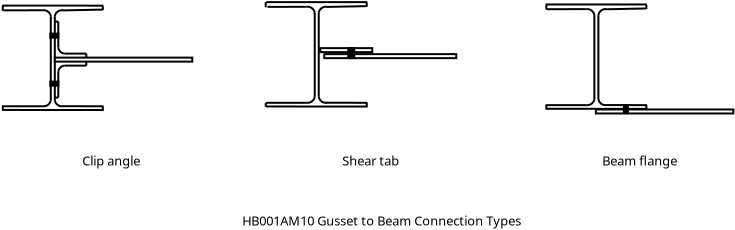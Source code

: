 <?xml version="1.0" encoding="UTF-8"?>
<dia:diagram xmlns:dia="http://www.lysator.liu.se/~alla/dia/">
  <dia:layer name="Background" visible="true" active="true">
    <dia:object type="Standard - Text" version="1" id="O0">
      <dia:attribute name="obj_pos">
        <dia:point val="21,12"/>
      </dia:attribute>
      <dia:attribute name="obj_bb">
        <dia:rectangle val="21,11.36;23.767,12.133"/>
      </dia:attribute>
      <dia:attribute name="text">
        <dia:composite type="text">
          <dia:attribute name="string">
            <dia:string>#Clip angle#</dia:string>
          </dia:attribute>
          <dia:attribute name="font">
            <dia:font family="sans" style="0" name="Helvetica"/>
          </dia:attribute>
          <dia:attribute name="height">
            <dia:real val="0.8"/>
          </dia:attribute>
          <dia:attribute name="pos">
            <dia:point val="21,12"/>
          </dia:attribute>
          <dia:attribute name="color">
            <dia:color val="#000000"/>
          </dia:attribute>
          <dia:attribute name="alignment">
            <dia:enum val="0"/>
          </dia:attribute>
        </dia:composite>
      </dia:attribute>
      <dia:attribute name="valign">
        <dia:enum val="3"/>
      </dia:attribute>
    </dia:object>
    <dia:object type="Standard - Line" version="0" id="O1">
      <dia:attribute name="obj_pos">
        <dia:point val="16.991,9.217"/>
      </dia:attribute>
      <dia:attribute name="obj_bb">
        <dia:rectangle val="16.941,9.166;22.12,9.271"/>
      </dia:attribute>
      <dia:attribute name="conn_endpoints">
        <dia:point val="16.991,9.217"/>
        <dia:point val="22.07,9.221"/>
      </dia:attribute>
      <dia:attribute name="numcp">
        <dia:int val="1"/>
      </dia:attribute>
    </dia:object>
    <dia:object type="Standard - Line" version="0" id="O2">
      <dia:attribute name="obj_pos">
        <dia:point val="17,4"/>
      </dia:attribute>
      <dia:attribute name="obj_bb">
        <dia:rectangle val="16.95,3.95;22.104,4.051"/>
      </dia:attribute>
      <dia:attribute name="conn_endpoints">
        <dia:point val="17,4"/>
        <dia:point val="22.054,4.001"/>
      </dia:attribute>
      <dia:attribute name="numcp">
        <dia:int val="1"/>
      </dia:attribute>
    </dia:object>
    <dia:object type="Standard - Line" version="0" id="O3">
      <dia:attribute name="obj_pos">
        <dia:point val="19.425,4.532"/>
      </dia:attribute>
      <dia:attribute name="obj_bb">
        <dia:rectangle val="19.375,4.482;19.475,8.782"/>
      </dia:attribute>
      <dia:attribute name="conn_endpoints">
        <dia:point val="19.425,4.532"/>
        <dia:point val="19.425,8.732"/>
      </dia:attribute>
      <dia:attribute name="numcp">
        <dia:int val="1"/>
      </dia:attribute>
    </dia:object>
    <dia:object type="Standard - Line" version="0" id="O4">
      <dia:attribute name="obj_pos">
        <dia:point val="19.625,4.532"/>
      </dia:attribute>
      <dia:attribute name="obj_bb">
        <dia:rectangle val="19.575,4.482;19.675,8.782"/>
      </dia:attribute>
      <dia:attribute name="conn_endpoints">
        <dia:point val="19.625,4.532"/>
        <dia:point val="19.625,8.732"/>
      </dia:attribute>
      <dia:attribute name="numcp">
        <dia:int val="1"/>
      </dia:attribute>
    </dia:object>
    <dia:object type="Standard - Line" version="0" id="O5">
      <dia:attribute name="obj_pos">
        <dia:point val="17.059,4.238"/>
      </dia:attribute>
      <dia:attribute name="obj_bb">
        <dia:rectangle val="17.009,4.182;19.076,4.288"/>
      </dia:attribute>
      <dia:attribute name="conn_endpoints">
        <dia:point val="17.059,4.238"/>
        <dia:point val="19.025,4.232"/>
      </dia:attribute>
      <dia:attribute name="numcp">
        <dia:int val="1"/>
      </dia:attribute>
    </dia:object>
    <dia:object type="Standard - Line" version="0" id="O6">
      <dia:attribute name="obj_pos">
        <dia:point val="20.009,4.24"/>
      </dia:attribute>
      <dia:attribute name="obj_bb">
        <dia:rectangle val="19.958,4.149;22.051,4.291"/>
      </dia:attribute>
      <dia:attribute name="conn_endpoints">
        <dia:point val="20.009,4.24"/>
        <dia:point val="22,4.2"/>
      </dia:attribute>
      <dia:attribute name="numcp">
        <dia:int val="1"/>
      </dia:attribute>
    </dia:object>
    <dia:object type="Standard - Arc" version="0" id="O7">
      <dia:attribute name="obj_pos">
        <dia:point val="19.025,4.232"/>
      </dia:attribute>
      <dia:attribute name="obj_bb">
        <dia:rectangle val="18.955,4.162;19.495,4.602"/>
      </dia:attribute>
      <dia:attribute name="conn_endpoints">
        <dia:point val="19.025,4.232"/>
        <dia:point val="19.425,4.532"/>
      </dia:attribute>
      <dia:attribute name="curve_distance">
        <dia:real val="-0.1"/>
      </dia:attribute>
      <dia:attribute name="line_width">
        <dia:real val="0.1"/>
      </dia:attribute>
    </dia:object>
    <dia:object type="Standard - Arc" version="0" id="O8">
      <dia:attribute name="obj_pos">
        <dia:point val="19.625,4.532"/>
      </dia:attribute>
      <dia:attribute name="obj_bb">
        <dia:rectangle val="19.555,4.162;20.095,4.602"/>
      </dia:attribute>
      <dia:attribute name="conn_endpoints">
        <dia:point val="19.625,4.532"/>
        <dia:point val="20.025,4.232"/>
      </dia:attribute>
      <dia:attribute name="curve_distance">
        <dia:real val="-0.1"/>
      </dia:attribute>
      <dia:attribute name="line_width">
        <dia:real val="0.1"/>
      </dia:attribute>
    </dia:object>
    <dia:object type="Standard - Line" version="0" id="O9">
      <dia:attribute name="obj_pos">
        <dia:point val="16.985,9.033"/>
      </dia:attribute>
      <dia:attribute name="obj_bb">
        <dia:rectangle val="16.935,8.982;19.075,9.083"/>
      </dia:attribute>
      <dia:attribute name="conn_endpoints">
        <dia:point val="16.985,9.033"/>
        <dia:point val="19.025,9.032"/>
      </dia:attribute>
      <dia:attribute name="numcp">
        <dia:int val="1"/>
      </dia:attribute>
    </dia:object>
    <dia:object type="Standard - Line" version="0" id="O10">
      <dia:attribute name="obj_pos">
        <dia:point val="19.998,9.029"/>
      </dia:attribute>
      <dia:attribute name="obj_bb">
        <dia:rectangle val="19.948,8.979;22.107,9.083"/>
      </dia:attribute>
      <dia:attribute name="conn_endpoints">
        <dia:point val="19.998,9.029"/>
        <dia:point val="22.056,9.033"/>
      </dia:attribute>
      <dia:attribute name="numcp">
        <dia:int val="1"/>
      </dia:attribute>
    </dia:object>
    <dia:object type="Standard - Arc" version="0" id="O11">
      <dia:attribute name="obj_pos">
        <dia:point val="19.025,9.032"/>
      </dia:attribute>
      <dia:attribute name="obj_bb">
        <dia:rectangle val="18.955,8.662;19.495,9.102"/>
      </dia:attribute>
      <dia:attribute name="conn_endpoints">
        <dia:point val="19.025,9.032"/>
        <dia:point val="19.425,8.732"/>
      </dia:attribute>
      <dia:attribute name="curve_distance">
        <dia:real val="0.1"/>
      </dia:attribute>
      <dia:attribute name="line_width">
        <dia:real val="0.1"/>
      </dia:attribute>
    </dia:object>
    <dia:object type="Standard - Arc" version="0" id="O12">
      <dia:attribute name="obj_pos">
        <dia:point val="19.625,8.732"/>
      </dia:attribute>
      <dia:attribute name="obj_bb">
        <dia:rectangle val="19.555,8.662;20.095,9.102"/>
      </dia:attribute>
      <dia:attribute name="conn_endpoints">
        <dia:point val="19.625,8.732"/>
        <dia:point val="20.025,9.032"/>
      </dia:attribute>
      <dia:attribute name="curve_distance">
        <dia:real val="0.1"/>
      </dia:attribute>
      <dia:attribute name="line_width">
        <dia:real val="0.1"/>
      </dia:attribute>
    </dia:object>
    <dia:object type="Standard - Line" version="0" id="O13">
      <dia:attribute name="obj_pos">
        <dia:point val="17.025,9.032"/>
      </dia:attribute>
      <dia:attribute name="obj_bb">
        <dia:rectangle val="16.975,8.982;17.075,9.282"/>
      </dia:attribute>
      <dia:attribute name="conn_endpoints">
        <dia:point val="17.025,9.032"/>
        <dia:point val="17.025,9.232"/>
      </dia:attribute>
      <dia:attribute name="numcp">
        <dia:int val="1"/>
      </dia:attribute>
    </dia:object>
    <dia:object type="Standard - Line" version="0" id="O14">
      <dia:attribute name="obj_pos">
        <dia:point val="22.025,9.032"/>
      </dia:attribute>
      <dia:attribute name="obj_bb">
        <dia:rectangle val="21.975,8.982;22.075,9.282"/>
      </dia:attribute>
      <dia:attribute name="conn_endpoints">
        <dia:point val="22.025,9.032"/>
        <dia:point val="22.025,9.232"/>
      </dia:attribute>
      <dia:attribute name="numcp">
        <dia:int val="1"/>
      </dia:attribute>
    </dia:object>
    <dia:object type="Standard - Line" version="0" id="O15">
      <dia:attribute name="obj_pos">
        <dia:point val="17.025,3.994"/>
      </dia:attribute>
      <dia:attribute name="obj_bb">
        <dia:rectangle val="16.97,3.943;17.076,4.312"/>
      </dia:attribute>
      <dia:attribute name="conn_endpoints">
        <dia:point val="17.025,3.994"/>
        <dia:point val="17.021,4.261"/>
      </dia:attribute>
      <dia:attribute name="numcp">
        <dia:int val="1"/>
      </dia:attribute>
    </dia:object>
    <dia:object type="Standard - Line" version="0" id="O16">
      <dia:attribute name="obj_pos">
        <dia:point val="22.025,4.032"/>
      </dia:attribute>
      <dia:attribute name="obj_bb">
        <dia:rectangle val="21.975,3.982;22.075,4.282"/>
      </dia:attribute>
      <dia:attribute name="conn_endpoints">
        <dia:point val="22.025,4.032"/>
        <dia:point val="22.025,4.232"/>
      </dia:attribute>
      <dia:attribute name="numcp">
        <dia:int val="1"/>
      </dia:attribute>
    </dia:object>
    <dia:object type="Standard - Box" version="0" id="O17">
      <dia:attribute name="obj_pos">
        <dia:point val="19.625,6.6"/>
      </dia:attribute>
      <dia:attribute name="obj_bb">
        <dia:rectangle val="19.575,6.55;26.55,6.85"/>
      </dia:attribute>
      <dia:attribute name="elem_corner">
        <dia:point val="19.625,6.6"/>
      </dia:attribute>
      <dia:attribute name="elem_width">
        <dia:real val="6.875"/>
      </dia:attribute>
      <dia:attribute name="elem_height">
        <dia:real val="0.2"/>
      </dia:attribute>
      <dia:attribute name="show_background">
        <dia:boolean val="true"/>
      </dia:attribute>
    </dia:object>
    <dia:object type="Standard - Line" version="0" id="O18">
      <dia:attribute name="obj_pos">
        <dia:point val="19.8,4.8"/>
      </dia:attribute>
      <dia:attribute name="obj_bb">
        <dia:rectangle val="19.75,4.75;19.85,6.15"/>
      </dia:attribute>
      <dia:attribute name="conn_endpoints">
        <dia:point val="19.8,4.8"/>
        <dia:point val="19.8,6.1"/>
      </dia:attribute>
      <dia:attribute name="numcp">
        <dia:int val="1"/>
      </dia:attribute>
    </dia:object>
    <dia:object type="Standard - Line" version="0" id="O19">
      <dia:attribute name="obj_pos">
        <dia:point val="19.8,7.3"/>
      </dia:attribute>
      <dia:attribute name="obj_bb">
        <dia:rectangle val="19.75,7.25;19.85,8.65"/>
      </dia:attribute>
      <dia:attribute name="conn_endpoints">
        <dia:point val="19.8,7.3"/>
        <dia:point val="19.8,8.6"/>
      </dia:attribute>
      <dia:attribute name="numcp">
        <dia:int val="1"/>
      </dia:attribute>
    </dia:object>
    <dia:object type="Standard - Line" version="0" id="O20">
      <dia:attribute name="obj_pos">
        <dia:point val="21.2,6.4"/>
      </dia:attribute>
      <dia:attribute name="obj_bb">
        <dia:rectangle val="20.05,6.35;21.25,6.45"/>
      </dia:attribute>
      <dia:attribute name="conn_endpoints">
        <dia:point val="21.2,6.4"/>
        <dia:point val="20.1,6.4"/>
      </dia:attribute>
      <dia:attribute name="numcp">
        <dia:int val="1"/>
      </dia:attribute>
    </dia:object>
    <dia:object type="Standard - Line" version="0" id="O21">
      <dia:attribute name="obj_pos">
        <dia:point val="21.2,7"/>
      </dia:attribute>
      <dia:attribute name="obj_bb">
        <dia:rectangle val="20.05,6.95;21.25,7.05"/>
      </dia:attribute>
      <dia:attribute name="conn_endpoints">
        <dia:point val="21.2,7"/>
        <dia:point val="20.1,7"/>
      </dia:attribute>
      <dia:attribute name="numcp">
        <dia:int val="1"/>
      </dia:attribute>
    </dia:object>
    <dia:object type="Standard - Arc" version="0" id="O22">
      <dia:attribute name="obj_pos">
        <dia:point val="19.8,6.1"/>
      </dia:attribute>
      <dia:attribute name="obj_bb">
        <dia:rectangle val="19.729,6.029;20.171,6.471"/>
      </dia:attribute>
      <dia:attribute name="conn_endpoints">
        <dia:point val="19.8,6.1"/>
        <dia:point val="20.1,6.4"/>
      </dia:attribute>
      <dia:attribute name="curve_distance">
        <dia:real val="0.071"/>
      </dia:attribute>
    </dia:object>
    <dia:object type="Standard - Arc" version="0" id="O23">
      <dia:attribute name="obj_pos">
        <dia:point val="20.1,7"/>
      </dia:attribute>
      <dia:attribute name="obj_bb">
        <dia:rectangle val="19.729,6.929;20.171,7.371"/>
      </dia:attribute>
      <dia:attribute name="conn_endpoints">
        <dia:point val="20.1,7"/>
        <dia:point val="19.8,7.3"/>
      </dia:attribute>
      <dia:attribute name="curve_distance">
        <dia:real val="0.071"/>
      </dia:attribute>
    </dia:object>
    <dia:object type="Standard - Line" version="0" id="O24">
      <dia:attribute name="obj_pos">
        <dia:point val="21.2,6.8"/>
      </dia:attribute>
      <dia:attribute name="obj_bb">
        <dia:rectangle val="21.15,6.75;21.25,7.05"/>
      </dia:attribute>
      <dia:attribute name="conn_endpoints">
        <dia:point val="21.2,6.8"/>
        <dia:point val="21.2,7"/>
      </dia:attribute>
      <dia:attribute name="numcp">
        <dia:int val="1"/>
      </dia:attribute>
    </dia:object>
    <dia:object type="Standard - Line" version="0" id="O25">
      <dia:attribute name="obj_pos">
        <dia:point val="21.2,6.4"/>
      </dia:attribute>
      <dia:attribute name="obj_bb">
        <dia:rectangle val="21.15,6.35;21.25,6.65"/>
      </dia:attribute>
      <dia:attribute name="conn_endpoints">
        <dia:point val="21.2,6.4"/>
        <dia:point val="21.2,6.6"/>
      </dia:attribute>
      <dia:attribute name="numcp">
        <dia:int val="1"/>
      </dia:attribute>
    </dia:object>
    <dia:object type="Standard - Line" version="0" id="O26">
      <dia:attribute name="obj_pos">
        <dia:point val="19.8,8.6"/>
      </dia:attribute>
      <dia:attribute name="obj_bb">
        <dia:rectangle val="19.55,8.55;19.85,8.65"/>
      </dia:attribute>
      <dia:attribute name="conn_endpoints">
        <dia:point val="19.8,8.6"/>
        <dia:point val="19.6,8.6"/>
      </dia:attribute>
      <dia:attribute name="numcp">
        <dia:int val="1"/>
      </dia:attribute>
    </dia:object>
    <dia:object type="Standard - Line" version="0" id="O27">
      <dia:attribute name="obj_pos">
        <dia:point val="19.8,4.8"/>
      </dia:attribute>
      <dia:attribute name="obj_bb">
        <dia:rectangle val="19.55,4.75;19.85,4.85"/>
      </dia:attribute>
      <dia:attribute name="conn_endpoints">
        <dia:point val="19.8,4.8"/>
        <dia:point val="19.6,4.8"/>
      </dia:attribute>
      <dia:attribute name="numcp">
        <dia:int val="1"/>
      </dia:attribute>
    </dia:object>
    <dia:object type="Standard - Box" version="0" id="O28">
      <dia:attribute name="obj_pos">
        <dia:point val="19.4,5.4"/>
      </dia:attribute>
      <dia:attribute name="obj_bb">
        <dia:rectangle val="19.35,5.35;19.85,5.65"/>
      </dia:attribute>
      <dia:attribute name="elem_corner">
        <dia:point val="19.4,5.4"/>
      </dia:attribute>
      <dia:attribute name="elem_width">
        <dia:real val="0.4"/>
      </dia:attribute>
      <dia:attribute name="elem_height">
        <dia:real val="0.2"/>
      </dia:attribute>
      <dia:attribute name="border_width">
        <dia:real val="0.1"/>
      </dia:attribute>
      <dia:attribute name="inner_color">
        <dia:color val="#000000"/>
      </dia:attribute>
      <dia:attribute name="show_background">
        <dia:boolean val="true"/>
      </dia:attribute>
    </dia:object>
    <dia:object type="Standard - Box" version="0" id="O29">
      <dia:attribute name="obj_pos">
        <dia:point val="19.4,7.8"/>
      </dia:attribute>
      <dia:attribute name="obj_bb">
        <dia:rectangle val="19.35,7.75;19.85,8.05"/>
      </dia:attribute>
      <dia:attribute name="elem_corner">
        <dia:point val="19.4,7.8"/>
      </dia:attribute>
      <dia:attribute name="elem_width">
        <dia:real val="0.4"/>
      </dia:attribute>
      <dia:attribute name="elem_height">
        <dia:real val="0.2"/>
      </dia:attribute>
      <dia:attribute name="border_width">
        <dia:real val="0.1"/>
      </dia:attribute>
      <dia:attribute name="inner_color">
        <dia:color val="#000000"/>
      </dia:attribute>
      <dia:attribute name="show_background">
        <dia:boolean val="true"/>
      </dia:attribute>
    </dia:object>
    <dia:object type="Standard - Text" version="1" id="O30">
      <dia:attribute name="obj_pos">
        <dia:point val="34,12"/>
      </dia:attribute>
      <dia:attribute name="obj_bb">
        <dia:rectangle val="34,11.36;36.722,12.133"/>
      </dia:attribute>
      <dia:attribute name="text">
        <dia:composite type="text">
          <dia:attribute name="string">
            <dia:string>#Shear tab#</dia:string>
          </dia:attribute>
          <dia:attribute name="font">
            <dia:font family="sans" style="0" name="Helvetica"/>
          </dia:attribute>
          <dia:attribute name="height">
            <dia:real val="0.8"/>
          </dia:attribute>
          <dia:attribute name="pos">
            <dia:point val="34,12"/>
          </dia:attribute>
          <dia:attribute name="color">
            <dia:color val="#000000"/>
          </dia:attribute>
          <dia:attribute name="alignment">
            <dia:enum val="0"/>
          </dia:attribute>
        </dia:composite>
      </dia:attribute>
      <dia:attribute name="valign">
        <dia:enum val="3"/>
      </dia:attribute>
    </dia:object>
    <dia:object type="Standard - Line" version="0" id="O31">
      <dia:attribute name="obj_pos">
        <dia:point val="30.188,9.043"/>
      </dia:attribute>
      <dia:attribute name="obj_bb">
        <dia:rectangle val="30.138,8.993;35.317,9.097"/>
      </dia:attribute>
      <dia:attribute name="conn_endpoints">
        <dia:point val="30.188,9.043"/>
        <dia:point val="35.267,9.047"/>
      </dia:attribute>
      <dia:attribute name="numcp">
        <dia:int val="1"/>
      </dia:attribute>
    </dia:object>
    <dia:object type="Standard - Line" version="0" id="O32">
      <dia:attribute name="obj_pos">
        <dia:point val="30.197,3.826"/>
      </dia:attribute>
      <dia:attribute name="obj_bb">
        <dia:rectangle val="30.147,3.776;35.301,3.877"/>
      </dia:attribute>
      <dia:attribute name="conn_endpoints">
        <dia:point val="30.197,3.826"/>
        <dia:point val="35.251,3.827"/>
      </dia:attribute>
      <dia:attribute name="numcp">
        <dia:int val="1"/>
      </dia:attribute>
    </dia:object>
    <dia:object type="Standard - Line" version="0" id="O33">
      <dia:attribute name="obj_pos">
        <dia:point val="32.622,4.358"/>
      </dia:attribute>
      <dia:attribute name="obj_bb">
        <dia:rectangle val="32.572,4.308;32.672,8.608"/>
      </dia:attribute>
      <dia:attribute name="conn_endpoints">
        <dia:point val="32.622,4.358"/>
        <dia:point val="32.622,8.558"/>
      </dia:attribute>
      <dia:attribute name="numcp">
        <dia:int val="1"/>
      </dia:attribute>
    </dia:object>
    <dia:object type="Standard - Line" version="0" id="O34">
      <dia:attribute name="obj_pos">
        <dia:point val="32.822,4.358"/>
      </dia:attribute>
      <dia:attribute name="obj_bb">
        <dia:rectangle val="32.772,4.308;32.872,8.608"/>
      </dia:attribute>
      <dia:attribute name="conn_endpoints">
        <dia:point val="32.822,4.358"/>
        <dia:point val="32.822,8.558"/>
      </dia:attribute>
      <dia:attribute name="numcp">
        <dia:int val="1"/>
      </dia:attribute>
    </dia:object>
    <dia:object type="Standard - Line" version="0" id="O35">
      <dia:attribute name="obj_pos">
        <dia:point val="30.256,4.064"/>
      </dia:attribute>
      <dia:attribute name="obj_bb">
        <dia:rectangle val="30.206,4.008;32.273,4.114"/>
      </dia:attribute>
      <dia:attribute name="conn_endpoints">
        <dia:point val="30.256,4.064"/>
        <dia:point val="32.222,4.058"/>
      </dia:attribute>
      <dia:attribute name="numcp">
        <dia:int val="1"/>
      </dia:attribute>
    </dia:object>
    <dia:object type="Standard - Line" version="0" id="O36">
      <dia:attribute name="obj_pos">
        <dia:point val="33.206,4.066"/>
      </dia:attribute>
      <dia:attribute name="obj_bb">
        <dia:rectangle val="33.155,3.975;35.248,4.117"/>
      </dia:attribute>
      <dia:attribute name="conn_endpoints">
        <dia:point val="33.206,4.066"/>
        <dia:point val="35.197,4.026"/>
      </dia:attribute>
      <dia:attribute name="numcp">
        <dia:int val="1"/>
      </dia:attribute>
    </dia:object>
    <dia:object type="Standard - Arc" version="0" id="O37">
      <dia:attribute name="obj_pos">
        <dia:point val="32.222,4.058"/>
      </dia:attribute>
      <dia:attribute name="obj_bb">
        <dia:rectangle val="32.152,3.988;32.692,4.428"/>
      </dia:attribute>
      <dia:attribute name="conn_endpoints">
        <dia:point val="32.222,4.058"/>
        <dia:point val="32.622,4.358"/>
      </dia:attribute>
      <dia:attribute name="curve_distance">
        <dia:real val="-0.1"/>
      </dia:attribute>
      <dia:attribute name="line_width">
        <dia:real val="0.1"/>
      </dia:attribute>
    </dia:object>
    <dia:object type="Standard - Arc" version="0" id="O38">
      <dia:attribute name="obj_pos">
        <dia:point val="32.822,4.358"/>
      </dia:attribute>
      <dia:attribute name="obj_bb">
        <dia:rectangle val="32.752,3.988;33.292,4.428"/>
      </dia:attribute>
      <dia:attribute name="conn_endpoints">
        <dia:point val="32.822,4.358"/>
        <dia:point val="33.222,4.058"/>
      </dia:attribute>
      <dia:attribute name="curve_distance">
        <dia:real val="-0.1"/>
      </dia:attribute>
      <dia:attribute name="line_width">
        <dia:real val="0.1"/>
      </dia:attribute>
    </dia:object>
    <dia:object type="Standard - Line" version="0" id="O39">
      <dia:attribute name="obj_pos">
        <dia:point val="30.181,8.859"/>
      </dia:attribute>
      <dia:attribute name="obj_bb">
        <dia:rectangle val="30.131,8.808;32.272,8.909"/>
      </dia:attribute>
      <dia:attribute name="conn_endpoints">
        <dia:point val="30.181,8.859"/>
        <dia:point val="32.222,8.858"/>
      </dia:attribute>
      <dia:attribute name="numcp">
        <dia:int val="1"/>
      </dia:attribute>
    </dia:object>
    <dia:object type="Standard - Line" version="0" id="O40">
      <dia:attribute name="obj_pos">
        <dia:point val="33.195,8.855"/>
      </dia:attribute>
      <dia:attribute name="obj_bb">
        <dia:rectangle val="33.145,8.805;35.303,8.909"/>
      </dia:attribute>
      <dia:attribute name="conn_endpoints">
        <dia:point val="33.195,8.855"/>
        <dia:point val="35.253,8.859"/>
      </dia:attribute>
      <dia:attribute name="numcp">
        <dia:int val="1"/>
      </dia:attribute>
    </dia:object>
    <dia:object type="Standard - Arc" version="0" id="O41">
      <dia:attribute name="obj_pos">
        <dia:point val="32.222,8.858"/>
      </dia:attribute>
      <dia:attribute name="obj_bb">
        <dia:rectangle val="32.152,8.488;32.692,8.928"/>
      </dia:attribute>
      <dia:attribute name="conn_endpoints">
        <dia:point val="32.222,8.858"/>
        <dia:point val="32.622,8.558"/>
      </dia:attribute>
      <dia:attribute name="curve_distance">
        <dia:real val="0.1"/>
      </dia:attribute>
      <dia:attribute name="line_width">
        <dia:real val="0.1"/>
      </dia:attribute>
    </dia:object>
    <dia:object type="Standard - Arc" version="0" id="O42">
      <dia:attribute name="obj_pos">
        <dia:point val="32.822,8.558"/>
      </dia:attribute>
      <dia:attribute name="obj_bb">
        <dia:rectangle val="32.752,8.488;33.292,8.928"/>
      </dia:attribute>
      <dia:attribute name="conn_endpoints">
        <dia:point val="32.822,8.558"/>
        <dia:point val="33.222,8.858"/>
      </dia:attribute>
      <dia:attribute name="curve_distance">
        <dia:real val="0.1"/>
      </dia:attribute>
      <dia:attribute name="line_width">
        <dia:real val="0.1"/>
      </dia:attribute>
    </dia:object>
    <dia:object type="Standard - Line" version="0" id="O43">
      <dia:attribute name="obj_pos">
        <dia:point val="30.172,8.858"/>
      </dia:attribute>
      <dia:attribute name="obj_bb">
        <dia:rectangle val="30.122,8.808;30.222,9.108"/>
      </dia:attribute>
      <dia:attribute name="conn_endpoints">
        <dia:point val="30.172,8.858"/>
        <dia:point val="30.172,9.058"/>
      </dia:attribute>
      <dia:attribute name="numcp">
        <dia:int val="1"/>
      </dia:attribute>
    </dia:object>
    <dia:object type="Standard - Line" version="0" id="O44">
      <dia:attribute name="obj_pos">
        <dia:point val="35.222,8.858"/>
      </dia:attribute>
      <dia:attribute name="obj_bb">
        <dia:rectangle val="35.172,8.808;35.272,9.108"/>
      </dia:attribute>
      <dia:attribute name="conn_endpoints">
        <dia:point val="35.222,8.858"/>
        <dia:point val="35.222,9.058"/>
      </dia:attribute>
      <dia:attribute name="numcp">
        <dia:int val="1"/>
      </dia:attribute>
    </dia:object>
    <dia:object type="Standard - Line" version="0" id="O45">
      <dia:attribute name="obj_pos">
        <dia:point val="30.172,3.82"/>
      </dia:attribute>
      <dia:attribute name="obj_bb">
        <dia:rectangle val="30.117,3.769;30.223,4.138"/>
      </dia:attribute>
      <dia:attribute name="conn_endpoints">
        <dia:point val="30.172,3.82"/>
        <dia:point val="30.168,4.087"/>
      </dia:attribute>
      <dia:attribute name="numcp">
        <dia:int val="1"/>
      </dia:attribute>
    </dia:object>
    <dia:object type="Standard - Line" version="0" id="O46">
      <dia:attribute name="obj_pos">
        <dia:point val="35.222,3.858"/>
      </dia:attribute>
      <dia:attribute name="obj_bb">
        <dia:rectangle val="35.172,3.808;35.272,4.108"/>
      </dia:attribute>
      <dia:attribute name="conn_endpoints">
        <dia:point val="35.222,3.858"/>
        <dia:point val="35.222,4.058"/>
      </dia:attribute>
      <dia:attribute name="numcp">
        <dia:int val="1"/>
      </dia:attribute>
    </dia:object>
    <dia:object type="Standard - Box" version="0" id="O47">
      <dia:attribute name="obj_pos">
        <dia:point val="33.097,6.426"/>
      </dia:attribute>
      <dia:attribute name="obj_bb">
        <dia:rectangle val="33.047,6.376;39.747,6.676"/>
      </dia:attribute>
      <dia:attribute name="elem_corner">
        <dia:point val="33.097,6.426"/>
      </dia:attribute>
      <dia:attribute name="elem_width">
        <dia:real val="6.6"/>
      </dia:attribute>
      <dia:attribute name="elem_height">
        <dia:real val="0.2"/>
      </dia:attribute>
      <dia:attribute name="show_background">
        <dia:boolean val="true"/>
      </dia:attribute>
    </dia:object>
    <dia:object type="Standard - Box" version="0" id="O48">
      <dia:attribute name="obj_pos">
        <dia:point val="32.897,6.126"/>
      </dia:attribute>
      <dia:attribute name="obj_bb">
        <dia:rectangle val="32.847,6.076;35.547,6.376"/>
      </dia:attribute>
      <dia:attribute name="elem_corner">
        <dia:point val="32.897,6.126"/>
      </dia:attribute>
      <dia:attribute name="elem_width">
        <dia:real val="2.6"/>
      </dia:attribute>
      <dia:attribute name="elem_height">
        <dia:real val="0.2"/>
      </dia:attribute>
      <dia:attribute name="show_background">
        <dia:boolean val="true"/>
      </dia:attribute>
    </dia:object>
    <dia:object type="Standard - Box" version="0" id="O49">
      <dia:attribute name="obj_pos">
        <dia:point val="34.297,6.126"/>
      </dia:attribute>
      <dia:attribute name="obj_bb">
        <dia:rectangle val="34.247,6.076;34.647,6.676"/>
      </dia:attribute>
      <dia:attribute name="elem_corner">
        <dia:point val="34.297,6.126"/>
      </dia:attribute>
      <dia:attribute name="elem_width">
        <dia:real val="0.3"/>
      </dia:attribute>
      <dia:attribute name="elem_height">
        <dia:real val="0.5"/>
      </dia:attribute>
      <dia:attribute name="border_width">
        <dia:real val="0.1"/>
      </dia:attribute>
      <dia:attribute name="inner_color">
        <dia:color val="#000000"/>
      </dia:attribute>
      <dia:attribute name="show_background">
        <dia:boolean val="true"/>
      </dia:attribute>
    </dia:object>
    <dia:object type="Standard - Text" version="1" id="O50">
      <dia:attribute name="obj_pos">
        <dia:point val="47,12"/>
      </dia:attribute>
      <dia:attribute name="obj_bb">
        <dia:rectangle val="47,11.36;50.525,12.133"/>
      </dia:attribute>
      <dia:attribute name="text">
        <dia:composite type="text">
          <dia:attribute name="string">
            <dia:string>#Beam flange#</dia:string>
          </dia:attribute>
          <dia:attribute name="font">
            <dia:font family="sans" style="0" name="Helvetica"/>
          </dia:attribute>
          <dia:attribute name="height">
            <dia:real val="0.8"/>
          </dia:attribute>
          <dia:attribute name="pos">
            <dia:point val="47,12"/>
          </dia:attribute>
          <dia:attribute name="color">
            <dia:color val="#000000"/>
          </dia:attribute>
          <dia:attribute name="alignment">
            <dia:enum val="0"/>
          </dia:attribute>
        </dia:composite>
      </dia:attribute>
      <dia:attribute name="valign">
        <dia:enum val="3"/>
      </dia:attribute>
    </dia:object>
    <dia:object type="Standard - Line" version="0" id="O51">
      <dia:attribute name="obj_pos">
        <dia:point val="44.17,9.159"/>
      </dia:attribute>
      <dia:attribute name="obj_bb">
        <dia:rectangle val="44.12,9.109;49.299,9.213"/>
      </dia:attribute>
      <dia:attribute name="conn_endpoints">
        <dia:point val="44.17,9.159"/>
        <dia:point val="49.249,9.163"/>
      </dia:attribute>
      <dia:attribute name="numcp">
        <dia:int val="1"/>
      </dia:attribute>
    </dia:object>
    <dia:object type="Standard - Line" version="0" id="O52">
      <dia:attribute name="obj_pos">
        <dia:point val="44.179,3.943"/>
      </dia:attribute>
      <dia:attribute name="obj_bb">
        <dia:rectangle val="44.129,3.893;49.283,3.994"/>
      </dia:attribute>
      <dia:attribute name="conn_endpoints">
        <dia:point val="44.179,3.943"/>
        <dia:point val="49.233,3.944"/>
      </dia:attribute>
      <dia:attribute name="numcp">
        <dia:int val="1"/>
      </dia:attribute>
    </dia:object>
    <dia:object type="Standard - Line" version="0" id="O53">
      <dia:attribute name="obj_pos">
        <dia:point val="46.604,4.475"/>
      </dia:attribute>
      <dia:attribute name="obj_bb">
        <dia:rectangle val="46.554,4.425;46.654,8.725"/>
      </dia:attribute>
      <dia:attribute name="conn_endpoints">
        <dia:point val="46.604,4.475"/>
        <dia:point val="46.604,8.675"/>
      </dia:attribute>
      <dia:attribute name="numcp">
        <dia:int val="1"/>
      </dia:attribute>
    </dia:object>
    <dia:object type="Standard - Line" version="0" id="O54">
      <dia:attribute name="obj_pos">
        <dia:point val="46.804,4.475"/>
      </dia:attribute>
      <dia:attribute name="obj_bb">
        <dia:rectangle val="46.754,4.425;46.854,8.725"/>
      </dia:attribute>
      <dia:attribute name="conn_endpoints">
        <dia:point val="46.804,4.475"/>
        <dia:point val="46.804,8.675"/>
      </dia:attribute>
      <dia:attribute name="numcp">
        <dia:int val="1"/>
      </dia:attribute>
    </dia:object>
    <dia:object type="Standard - Line" version="0" id="O55">
      <dia:attribute name="obj_pos">
        <dia:point val="44.237,4.181"/>
      </dia:attribute>
      <dia:attribute name="obj_bb">
        <dia:rectangle val="44.187,4.125;46.254,4.231"/>
      </dia:attribute>
      <dia:attribute name="conn_endpoints">
        <dia:point val="44.237,4.181"/>
        <dia:point val="46.204,4.175"/>
      </dia:attribute>
      <dia:attribute name="numcp">
        <dia:int val="1"/>
      </dia:attribute>
    </dia:object>
    <dia:object type="Standard - Line" version="0" id="O56">
      <dia:attribute name="obj_pos">
        <dia:point val="47.188,4.183"/>
      </dia:attribute>
      <dia:attribute name="obj_bb">
        <dia:rectangle val="47.137,4.092;49.23,4.234"/>
      </dia:attribute>
      <dia:attribute name="conn_endpoints">
        <dia:point val="47.188,4.183"/>
        <dia:point val="49.179,4.143"/>
      </dia:attribute>
      <dia:attribute name="numcp">
        <dia:int val="1"/>
      </dia:attribute>
    </dia:object>
    <dia:object type="Standard - Arc" version="0" id="O57">
      <dia:attribute name="obj_pos">
        <dia:point val="46.204,4.175"/>
      </dia:attribute>
      <dia:attribute name="obj_bb">
        <dia:rectangle val="46.134,4.105;46.674,4.545"/>
      </dia:attribute>
      <dia:attribute name="conn_endpoints">
        <dia:point val="46.204,4.175"/>
        <dia:point val="46.604,4.475"/>
      </dia:attribute>
      <dia:attribute name="curve_distance">
        <dia:real val="-0.1"/>
      </dia:attribute>
      <dia:attribute name="line_width">
        <dia:real val="0.1"/>
      </dia:attribute>
    </dia:object>
    <dia:object type="Standard - Arc" version="0" id="O58">
      <dia:attribute name="obj_pos">
        <dia:point val="46.804,4.475"/>
      </dia:attribute>
      <dia:attribute name="obj_bb">
        <dia:rectangle val="46.734,4.105;47.274,4.545"/>
      </dia:attribute>
      <dia:attribute name="conn_endpoints">
        <dia:point val="46.804,4.475"/>
        <dia:point val="47.204,4.175"/>
      </dia:attribute>
      <dia:attribute name="curve_distance">
        <dia:real val="-0.1"/>
      </dia:attribute>
      <dia:attribute name="line_width">
        <dia:real val="0.1"/>
      </dia:attribute>
    </dia:object>
    <dia:object type="Standard - Line" version="0" id="O59">
      <dia:attribute name="obj_pos">
        <dia:point val="44.163,8.976"/>
      </dia:attribute>
      <dia:attribute name="obj_bb">
        <dia:rectangle val="44.113,8.925;46.254,9.026"/>
      </dia:attribute>
      <dia:attribute name="conn_endpoints">
        <dia:point val="44.163,8.976"/>
        <dia:point val="46.204,8.975"/>
      </dia:attribute>
      <dia:attribute name="numcp">
        <dia:int val="1"/>
      </dia:attribute>
    </dia:object>
    <dia:object type="Standard - Line" version="0" id="O60">
      <dia:attribute name="obj_pos">
        <dia:point val="47.177,8.971"/>
      </dia:attribute>
      <dia:attribute name="obj_bb">
        <dia:rectangle val="47.127,8.921;49.285,9.026"/>
      </dia:attribute>
      <dia:attribute name="conn_endpoints">
        <dia:point val="47.177,8.971"/>
        <dia:point val="49.235,8.976"/>
      </dia:attribute>
      <dia:attribute name="numcp">
        <dia:int val="1"/>
      </dia:attribute>
    </dia:object>
    <dia:object type="Standard - Arc" version="0" id="O61">
      <dia:attribute name="obj_pos">
        <dia:point val="46.204,8.975"/>
      </dia:attribute>
      <dia:attribute name="obj_bb">
        <dia:rectangle val="46.134,8.605;46.674,9.045"/>
      </dia:attribute>
      <dia:attribute name="conn_endpoints">
        <dia:point val="46.204,8.975"/>
        <dia:point val="46.604,8.675"/>
      </dia:attribute>
      <dia:attribute name="curve_distance">
        <dia:real val="0.1"/>
      </dia:attribute>
      <dia:attribute name="line_width">
        <dia:real val="0.1"/>
      </dia:attribute>
    </dia:object>
    <dia:object type="Standard - Arc" version="0" id="O62">
      <dia:attribute name="obj_pos">
        <dia:point val="46.804,8.675"/>
      </dia:attribute>
      <dia:attribute name="obj_bb">
        <dia:rectangle val="46.734,8.605;47.274,9.045"/>
      </dia:attribute>
      <dia:attribute name="conn_endpoints">
        <dia:point val="46.804,8.675"/>
        <dia:point val="47.204,8.975"/>
      </dia:attribute>
      <dia:attribute name="curve_distance">
        <dia:real val="0.1"/>
      </dia:attribute>
      <dia:attribute name="line_width">
        <dia:real val="0.1"/>
      </dia:attribute>
    </dia:object>
    <dia:object type="Standard - Line" version="0" id="O63">
      <dia:attribute name="obj_pos">
        <dia:point val="44.204,8.975"/>
      </dia:attribute>
      <dia:attribute name="obj_bb">
        <dia:rectangle val="44.154,8.925;44.254,9.225"/>
      </dia:attribute>
      <dia:attribute name="conn_endpoints">
        <dia:point val="44.204,8.975"/>
        <dia:point val="44.204,9.175"/>
      </dia:attribute>
      <dia:attribute name="numcp">
        <dia:int val="1"/>
      </dia:attribute>
    </dia:object>
    <dia:object type="Standard - Line" version="0" id="O64">
      <dia:attribute name="obj_pos">
        <dia:point val="49.204,8.975"/>
      </dia:attribute>
      <dia:attribute name="obj_bb">
        <dia:rectangle val="49.154,8.925;49.254,9.225"/>
      </dia:attribute>
      <dia:attribute name="conn_endpoints">
        <dia:point val="49.204,8.975"/>
        <dia:point val="49.204,9.175"/>
      </dia:attribute>
      <dia:attribute name="numcp">
        <dia:int val="1"/>
      </dia:attribute>
    </dia:object>
    <dia:object type="Standard - Line" version="0" id="O65">
      <dia:attribute name="obj_pos">
        <dia:point val="44.204,3.936"/>
      </dia:attribute>
      <dia:attribute name="obj_bb">
        <dia:rectangle val="44.149,3.885;44.255,4.254"/>
      </dia:attribute>
      <dia:attribute name="conn_endpoints">
        <dia:point val="44.204,3.936"/>
        <dia:point val="44.2,4.203"/>
      </dia:attribute>
      <dia:attribute name="numcp">
        <dia:int val="1"/>
      </dia:attribute>
    </dia:object>
    <dia:object type="Standard - Line" version="0" id="O66">
      <dia:attribute name="obj_pos">
        <dia:point val="49.204,3.975"/>
      </dia:attribute>
      <dia:attribute name="obj_bb">
        <dia:rectangle val="49.154,3.925;49.254,4.225"/>
      </dia:attribute>
      <dia:attribute name="conn_endpoints">
        <dia:point val="49.204,3.975"/>
        <dia:point val="49.204,4.175"/>
      </dia:attribute>
      <dia:attribute name="numcp">
        <dia:int val="1"/>
      </dia:attribute>
    </dia:object>
    <dia:object type="Standard - Box" version="0" id="O67">
      <dia:attribute name="obj_pos">
        <dia:point val="46.679,9.193"/>
      </dia:attribute>
      <dia:attribute name="obj_bb">
        <dia:rectangle val="46.629,9.143;53.603,9.443"/>
      </dia:attribute>
      <dia:attribute name="elem_corner">
        <dia:point val="46.679,9.193"/>
      </dia:attribute>
      <dia:attribute name="elem_width">
        <dia:real val="6.875"/>
      </dia:attribute>
      <dia:attribute name="elem_height">
        <dia:real val="0.2"/>
      </dia:attribute>
      <dia:attribute name="show_background">
        <dia:boolean val="true"/>
      </dia:attribute>
    </dia:object>
    <dia:object type="Standard - Box" version="0" id="O68">
      <dia:attribute name="obj_pos">
        <dia:point val="48.079,8.975"/>
      </dia:attribute>
      <dia:attribute name="obj_bb">
        <dia:rectangle val="48.029,8.925;48.329,9.425"/>
      </dia:attribute>
      <dia:attribute name="elem_corner">
        <dia:point val="48.079,8.975"/>
      </dia:attribute>
      <dia:attribute name="elem_width">
        <dia:real val="0.2"/>
      </dia:attribute>
      <dia:attribute name="elem_height">
        <dia:real val="0.4"/>
      </dia:attribute>
      <dia:attribute name="border_width">
        <dia:real val="0.1"/>
      </dia:attribute>
      <dia:attribute name="inner_color">
        <dia:color val="#000000"/>
      </dia:attribute>
      <dia:attribute name="show_background">
        <dia:boolean val="true"/>
      </dia:attribute>
    </dia:object>
    <dia:object type="Standard - Text" version="1" id="O69">
      <dia:attribute name="obj_pos">
        <dia:point val="29,15"/>
      </dia:attribute>
      <dia:attribute name="obj_bb">
        <dia:rectangle val="29,14.36;42.315,15.133"/>
      </dia:attribute>
      <dia:attribute name="text">
        <dia:composite type="text">
          <dia:attribute name="string">
            <dia:string>#HB001AM10 Gusset to Beam Connection Types#</dia:string>
          </dia:attribute>
          <dia:attribute name="font">
            <dia:font family="sans" style="0" name="Helvetica"/>
          </dia:attribute>
          <dia:attribute name="height">
            <dia:real val="0.8"/>
          </dia:attribute>
          <dia:attribute name="pos">
            <dia:point val="29,15"/>
          </dia:attribute>
          <dia:attribute name="color">
            <dia:color val="#000000"/>
          </dia:attribute>
          <dia:attribute name="alignment">
            <dia:enum val="0"/>
          </dia:attribute>
        </dia:composite>
      </dia:attribute>
      <dia:attribute name="valign">
        <dia:enum val="3"/>
      </dia:attribute>
    </dia:object>
  </dia:layer>
</dia:diagram>

